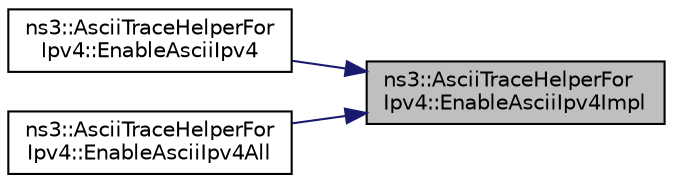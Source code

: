digraph "ns3::AsciiTraceHelperForIpv4::EnableAsciiIpv4Impl"
{
 // LATEX_PDF_SIZE
  edge [fontname="Helvetica",fontsize="10",labelfontname="Helvetica",labelfontsize="10"];
  node [fontname="Helvetica",fontsize="10",shape=record];
  rankdir="RL";
  Node1 [label="ns3::AsciiTraceHelperFor\lIpv4::EnableAsciiIpv4Impl",height=0.2,width=0.4,color="black", fillcolor="grey75", style="filled", fontcolor="black",tooltip="Enable ascii trace output on the Ipv4 and interface pair specified by a global node-id (of a previous..."];
  Node1 -> Node2 [dir="back",color="midnightblue",fontsize="10",style="solid",fontname="Helvetica"];
  Node2 [label="ns3::AsciiTraceHelperFor\lIpv4::EnableAsciiIpv4",height=0.2,width=0.4,color="black", fillcolor="white", style="filled",URL="$classns3_1_1_ascii_trace_helper_for_ipv4.html#ae7359f4004aa13cc0685a3b6cc975366",tooltip="Enable ascii trace output the indicated Ipv4 and interface pair using an Ipv4 previously named using ..."];
  Node1 -> Node3 [dir="back",color="midnightblue",fontsize="10",style="solid",fontname="Helvetica"];
  Node3 [label="ns3::AsciiTraceHelperFor\lIpv4::EnableAsciiIpv4All",height=0.2,width=0.4,color="black", fillcolor="white", style="filled",URL="$classns3_1_1_ascii_trace_helper_for_ipv4.html#a848f30badae7f28c5c20533f49de34bb",tooltip="Enable ascii trace output on all Ipv4 and interface pairs existing in the set of all nodes created in..."];
}
